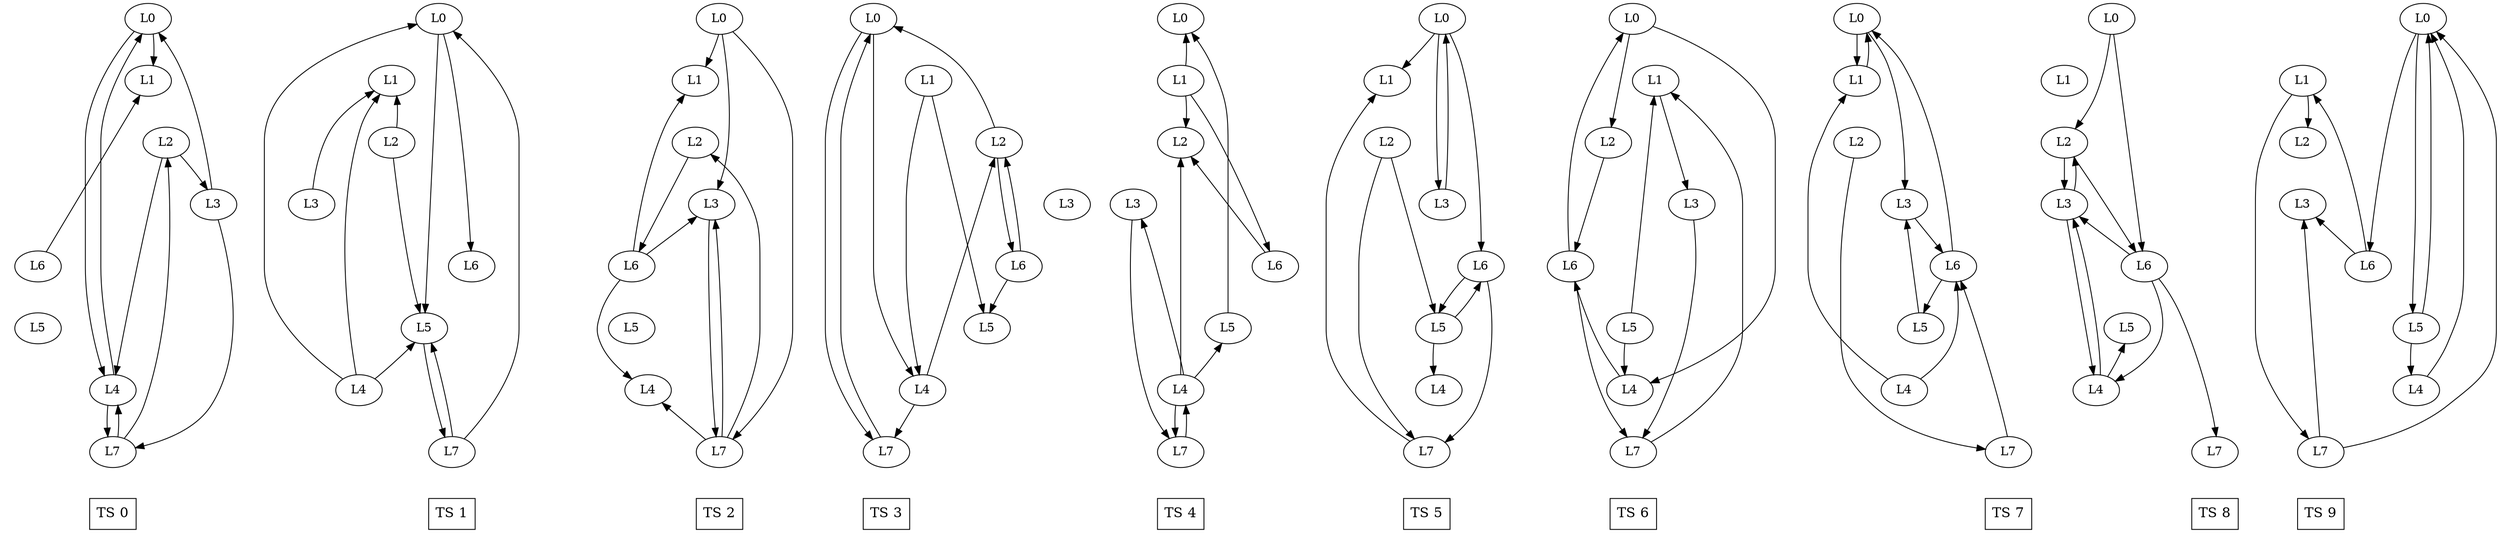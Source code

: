 digraph G { 

rank=same;
ranksep=equally;
nodesep=equally;

// TS = 0
0.0[label=L0];
1.0[label=L1];
2.0[label=L2];
3.0[label=L3];
4.0[label=L4];
5.0[label=L5];
6.0[label=L6];
7.0[label=L7];
8.0[shape=box,fontsize=16,label="TS 0"];
0.0 -> 1.0[style="invis"];
1.0 -> 2.0[style="invis"];
2.0 -> 3.0[style="invis"];
3.0 -> 4.0[style="invis"];
4.0 -> 5.0[style="invis"];
5.0 -> 6.0[style="invis"];
6.0 -> 7.0[style="invis"];
7.0 -> 8.0[style="invis"];
0.0 -> 1.0
0.0 -> 4.0
2.0 -> 3.0
2.0 -> 4.0
3.0 -> 0.0
3.0 -> 7.0
4.0 -> 0.0
4.0 -> 7.0
6.0 -> 1.0
7.0 -> 2.0
7.0 -> 4.0

// TS = 1
0.1[label=L0];
1.1[label=L1];
2.1[label=L2];
3.1[label=L3];
4.1[label=L4];
5.1[label=L5];
6.1[label=L6];
7.1[label=L7];
8.1[shape=box,fontsize=16,label="TS 1"];
0.1 -> 1.1[style="invis"];
1.1 -> 2.1[style="invis"];
2.1 -> 3.1[style="invis"];
3.1 -> 4.1[style="invis"];
4.1 -> 5.1[style="invis"];
5.1 -> 6.1[style="invis"];
6.1 -> 7.1[style="invis"];
7.1 -> 8.1[style="invis"];
0.1 -> 5.1
0.1 -> 6.1
2.1 -> 1.1
2.1 -> 5.1
3.1 -> 1.1
4.1 -> 0.1
4.1 -> 1.1
4.1 -> 5.1
5.1 -> 7.1
7.1 -> 0.1
7.1 -> 5.1

// TS = 2
0.2[label=L0];
1.2[label=L1];
2.2[label=L2];
3.2[label=L3];
4.2[label=L4];
5.2[label=L5];
6.2[label=L6];
7.2[label=L7];
8.2[shape=box,fontsize=16,label="TS 2"];
0.2 -> 1.2[style="invis"];
1.2 -> 2.2[style="invis"];
2.2 -> 3.2[style="invis"];
3.2 -> 4.2[style="invis"];
4.2 -> 5.2[style="invis"];
5.2 -> 6.2[style="invis"];
6.2 -> 7.2[style="invis"];
7.2 -> 8.2[style="invis"];
0.2 -> 1.2
0.2 -> 3.2
0.2 -> 7.2
2.2 -> 6.2
3.2 -> 7.2
6.2 -> 1.2
6.2 -> 3.2
6.2 -> 4.2
7.2 -> 2.2
7.2 -> 3.2
7.2 -> 4.2

// TS = 3
0.3[label=L0];
1.3[label=L1];
2.3[label=L2];
3.3[label=L3];
4.3[label=L4];
5.3[label=L5];
6.3[label=L6];
7.3[label=L7];
8.3[shape=box,fontsize=16,label="TS 3"];
0.3 -> 1.3[style="invis"];
1.3 -> 2.3[style="invis"];
2.3 -> 3.3[style="invis"];
3.3 -> 4.3[style="invis"];
4.3 -> 5.3[style="invis"];
5.3 -> 6.3[style="invis"];
6.3 -> 7.3[style="invis"];
7.3 -> 8.3[style="invis"];
0.3 -> 4.3
0.3 -> 7.3
1.3 -> 4.3
1.3 -> 5.3
2.3 -> 0.3
2.3 -> 6.3
4.3 -> 2.3
4.3 -> 7.3
6.3 -> 2.3
6.3 -> 5.3
7.3 -> 0.3

// TS = 4
0.4[label=L0];
1.4[label=L1];
2.4[label=L2];
3.4[label=L3];
4.4[label=L4];
5.4[label=L5];
6.4[label=L6];
7.4[label=L7];
8.4[shape=box,fontsize=16,label="TS 4"];
0.4 -> 1.4[style="invis"];
1.4 -> 2.4[style="invis"];
2.4 -> 3.4[style="invis"];
3.4 -> 4.4[style="invis"];
4.4 -> 5.4[style="invis"];
5.4 -> 6.4[style="invis"];
6.4 -> 7.4[style="invis"];
7.4 -> 8.4[style="invis"];
1.4 -> 0.4
1.4 -> 2.4
1.4 -> 6.4
3.4 -> 7.4
4.4 -> 2.4
4.4 -> 3.4
4.4 -> 5.4
4.4 -> 7.4
5.4 -> 0.4
6.4 -> 2.4
7.4 -> 4.4

// TS = 5
0.5[label=L0];
1.5[label=L1];
2.5[label=L2];
3.5[label=L3];
4.5[label=L4];
5.5[label=L5];
6.5[label=L6];
7.5[label=L7];
8.5[shape=box,fontsize=16,label="TS 5"];
0.5 -> 1.5[style="invis"];
1.5 -> 2.5[style="invis"];
2.5 -> 3.5[style="invis"];
3.5 -> 4.5[style="invis"];
4.5 -> 5.5[style="invis"];
5.5 -> 6.5[style="invis"];
6.5 -> 7.5[style="invis"];
7.5 -> 8.5[style="invis"];
0.5 -> 1.5
0.5 -> 3.5
0.5 -> 6.5
2.5 -> 5.5
2.5 -> 7.5
3.5 -> 0.5
5.5 -> 4.5
5.5 -> 6.5
6.5 -> 5.5
6.5 -> 7.5
7.5 -> 1.5

// TS = 6
0.6[label=L0];
1.6[label=L1];
2.6[label=L2];
3.6[label=L3];
4.6[label=L4];
5.6[label=L5];
6.6[label=L6];
7.6[label=L7];
8.6[shape=box,fontsize=16,label="TS 6"];
0.6 -> 1.6[style="invis"];
1.6 -> 2.6[style="invis"];
2.6 -> 3.6[style="invis"];
3.6 -> 4.6[style="invis"];
4.6 -> 5.6[style="invis"];
5.6 -> 6.6[style="invis"];
6.6 -> 7.6[style="invis"];
7.6 -> 8.6[style="invis"];
0.6 -> 2.6
0.6 -> 4.6
1.6 -> 3.6
2.6 -> 6.6
3.6 -> 7.6
4.6 -> 6.6
5.6 -> 1.6
5.6 -> 4.6
6.6 -> 0.6
6.6 -> 7.6
7.6 -> 1.6

// TS = 7
0.7[label=L0];
1.7[label=L1];
2.7[label=L2];
3.7[label=L3];
4.7[label=L4];
5.7[label=L5];
6.7[label=L6];
7.7[label=L7];
8.7[shape=box,fontsize=16,label="TS 7"];
0.7 -> 1.7[style="invis"];
1.7 -> 2.7[style="invis"];
2.7 -> 3.7[style="invis"];
3.7 -> 4.7[style="invis"];
4.7 -> 5.7[style="invis"];
5.7 -> 6.7[style="invis"];
6.7 -> 7.7[style="invis"];
7.7 -> 8.7[style="invis"];
0.7 -> 1.7
0.7 -> 3.7
1.7 -> 0.7
2.7 -> 7.7
3.7 -> 6.7
4.7 -> 1.7
4.7 -> 6.7
5.7 -> 3.7
6.7 -> 0.7
6.7 -> 5.7
7.7 -> 6.7

// TS = 8
0.8[label=L0];
1.8[label=L1];
2.8[label=L2];
3.8[label=L3];
4.8[label=L4];
5.8[label=L5];
6.8[label=L6];
7.8[label=L7];
8.8[shape=box,fontsize=16,label="TS 8"];
0.8 -> 1.8[style="invis"];
1.8 -> 2.8[style="invis"];
2.8 -> 3.8[style="invis"];
3.8 -> 4.8[style="invis"];
4.8 -> 5.8[style="invis"];
5.8 -> 6.8[style="invis"];
6.8 -> 7.8[style="invis"];
7.8 -> 8.8[style="invis"];
0.8 -> 2.8
0.8 -> 6.8
2.8 -> 3.8
2.8 -> 6.8
3.8 -> 2.8
3.8 -> 4.8
4.8 -> 3.8
4.8 -> 5.8
6.8 -> 3.8
6.8 -> 4.8
6.8 -> 7.8

// TS = 9
0.9[label=L0];
1.9[label=L1];
2.9[label=L2];
3.9[label=L3];
4.9[label=L4];
5.9[label=L5];
6.9[label=L6];
7.9[label=L7];
8.9[shape=box,fontsize=16,label="TS 9"];
0.9 -> 1.9[style="invis"];
1.9 -> 2.9[style="invis"];
2.9 -> 3.9[style="invis"];
3.9 -> 4.9[style="invis"];
4.9 -> 5.9[style="invis"];
5.9 -> 6.9[style="invis"];
6.9 -> 7.9[style="invis"];
7.9 -> 8.9[style="invis"];
0.9 -> 5.9
0.9 -> 6.9
1.9 -> 2.9
1.9 -> 7.9
4.9 -> 0.9
5.9 -> 0.9
5.9 -> 4.9
6.9 -> 1.9
6.9 -> 3.9
7.9 -> 0.9
7.9 -> 3.9


// Ranks
{ rank = same; 0.0; 0.1; 0.2; 0.3; 0.4; 0.5; 0.6; 0.7; 0.8; 0.9;}
{ rank = same; 1.0; 1.1; 1.2; 1.3; 1.4; 1.5; 1.6; 1.7; 1.8; 1.9;}
{ rank = same; 2.0; 2.1; 2.2; 2.3; 2.4; 2.5; 2.6; 2.7; 2.8; 2.9;}
{ rank = same; 3.0; 3.1; 3.2; 3.3; 3.4; 3.5; 3.6; 3.7; 3.8; 3.9;}
{ rank = same; 4.0; 4.1; 4.2; 4.3; 4.4; 4.5; 4.6; 4.7; 4.8; 4.9;}
{ rank = same; 5.0; 5.1; 5.2; 5.3; 5.4; 5.5; 5.6; 5.7; 5.8; 5.9;}
{ rank = same; 6.0; 6.1; 6.2; 6.3; 6.4; 6.5; 6.6; 6.7; 6.8; 6.9;}
{ rank = same; 7.0; 7.1; 7.2; 7.3; 7.4; 7.5; 7.6; 7.7; 7.8; 7.9;}
 
}